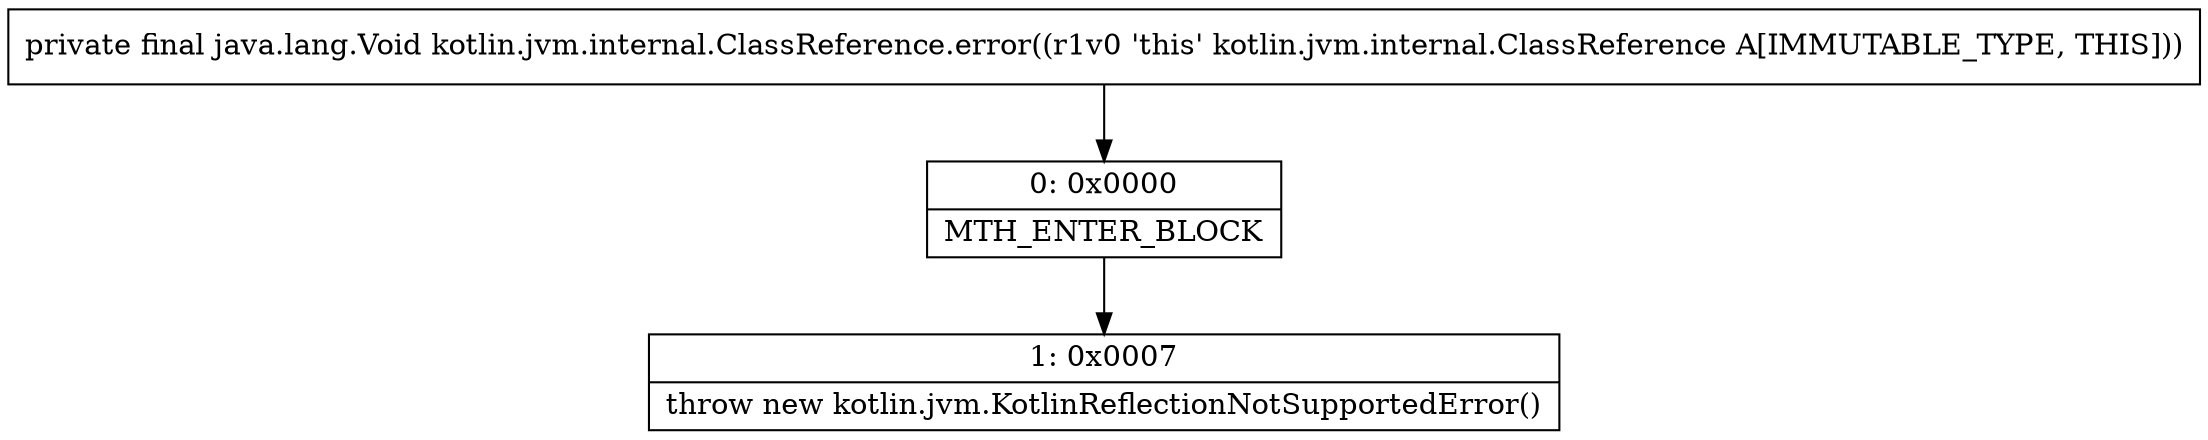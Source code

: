 digraph "CFG forkotlin.jvm.internal.ClassReference.error()Ljava\/lang\/Void;" {
Node_0 [shape=record,label="{0\:\ 0x0000|MTH_ENTER_BLOCK\l}"];
Node_1 [shape=record,label="{1\:\ 0x0007|throw new kotlin.jvm.KotlinReflectionNotSupportedError()\l}"];
MethodNode[shape=record,label="{private final java.lang.Void kotlin.jvm.internal.ClassReference.error((r1v0 'this' kotlin.jvm.internal.ClassReference A[IMMUTABLE_TYPE, THIS])) }"];
MethodNode -> Node_0;
Node_0 -> Node_1;
}

